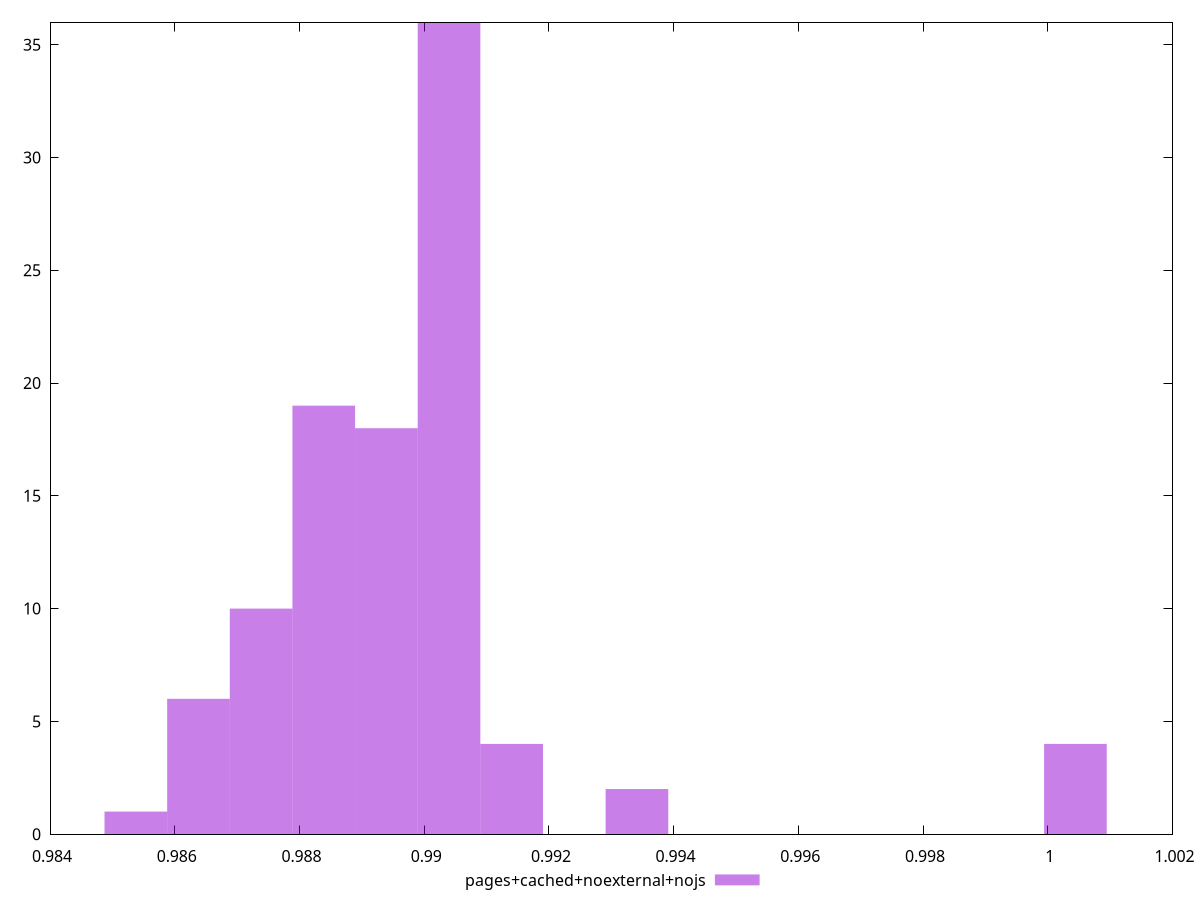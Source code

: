 $_pagesCachedNoexternalNojs <<EOF
0.9893942114079629 18
0.9903986725362958 36
0.9934120559212947 2
0.9914031336646287 4
0.9883897502796299 19
0.987385289151297 10
0.986380828022964 6
1.0004432838196253 4
0.985376366894631 1
EOF
set key outside below
set terminal pngcairo
set output "report_00005_2020-11-02T22-26-11.212Z/render-blocking-resources/pages+cached+noexternal+nojs//hist.png"
set yrange [0:36]
set boxwidth 0.0010044611283329572
set style fill transparent solid 0.5 noborder
plot $_pagesCachedNoexternalNojs title "pages+cached+noexternal+nojs" with boxes ,